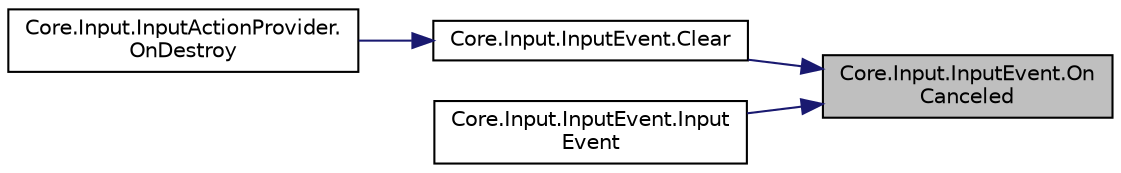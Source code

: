 digraph "Core.Input.InputEvent.OnCanceled"
{
 // LATEX_PDF_SIZE
  edge [fontname="Helvetica",fontsize="10",labelfontname="Helvetica",labelfontsize="10"];
  node [fontname="Helvetica",fontsize="10",shape=record];
  rankdir="RL";
  Node1 [label="Core.Input.InputEvent.On\lCanceled",height=0.2,width=0.4,color="black", fillcolor="grey75", style="filled", fontcolor="black",tooltip=" "];
  Node1 -> Node2 [dir="back",color="midnightblue",fontsize="10",style="solid",fontname="Helvetica"];
  Node2 [label="Core.Input.InputEvent.Clear",height=0.2,width=0.4,color="black", fillcolor="white", style="filled",URL="$classCore_1_1Input_1_1InputEvent.html#a9a638d28021bbc5e74db25658558780c",tooltip=" "];
  Node2 -> Node3 [dir="back",color="midnightblue",fontsize="10",style="solid",fontname="Helvetica"];
  Node3 [label="Core.Input.InputActionProvider.\lOnDestroy",height=0.2,width=0.4,color="black", fillcolor="white", style="filled",URL="$classCore_1_1Input_1_1InputActionProvider.html#a3b328565d305e617dc58a0906694b9d5",tooltip=" "];
  Node1 -> Node4 [dir="back",color="midnightblue",fontsize="10",style="solid",fontname="Helvetica"];
  Node4 [label="Core.Input.InputEvent.Input\lEvent",height=0.2,width=0.4,color="black", fillcolor="white", style="filled",URL="$classCore_1_1Input_1_1InputEvent.html#ac0d517de892b8775d44e4f8068def008",tooltip=" "];
}
